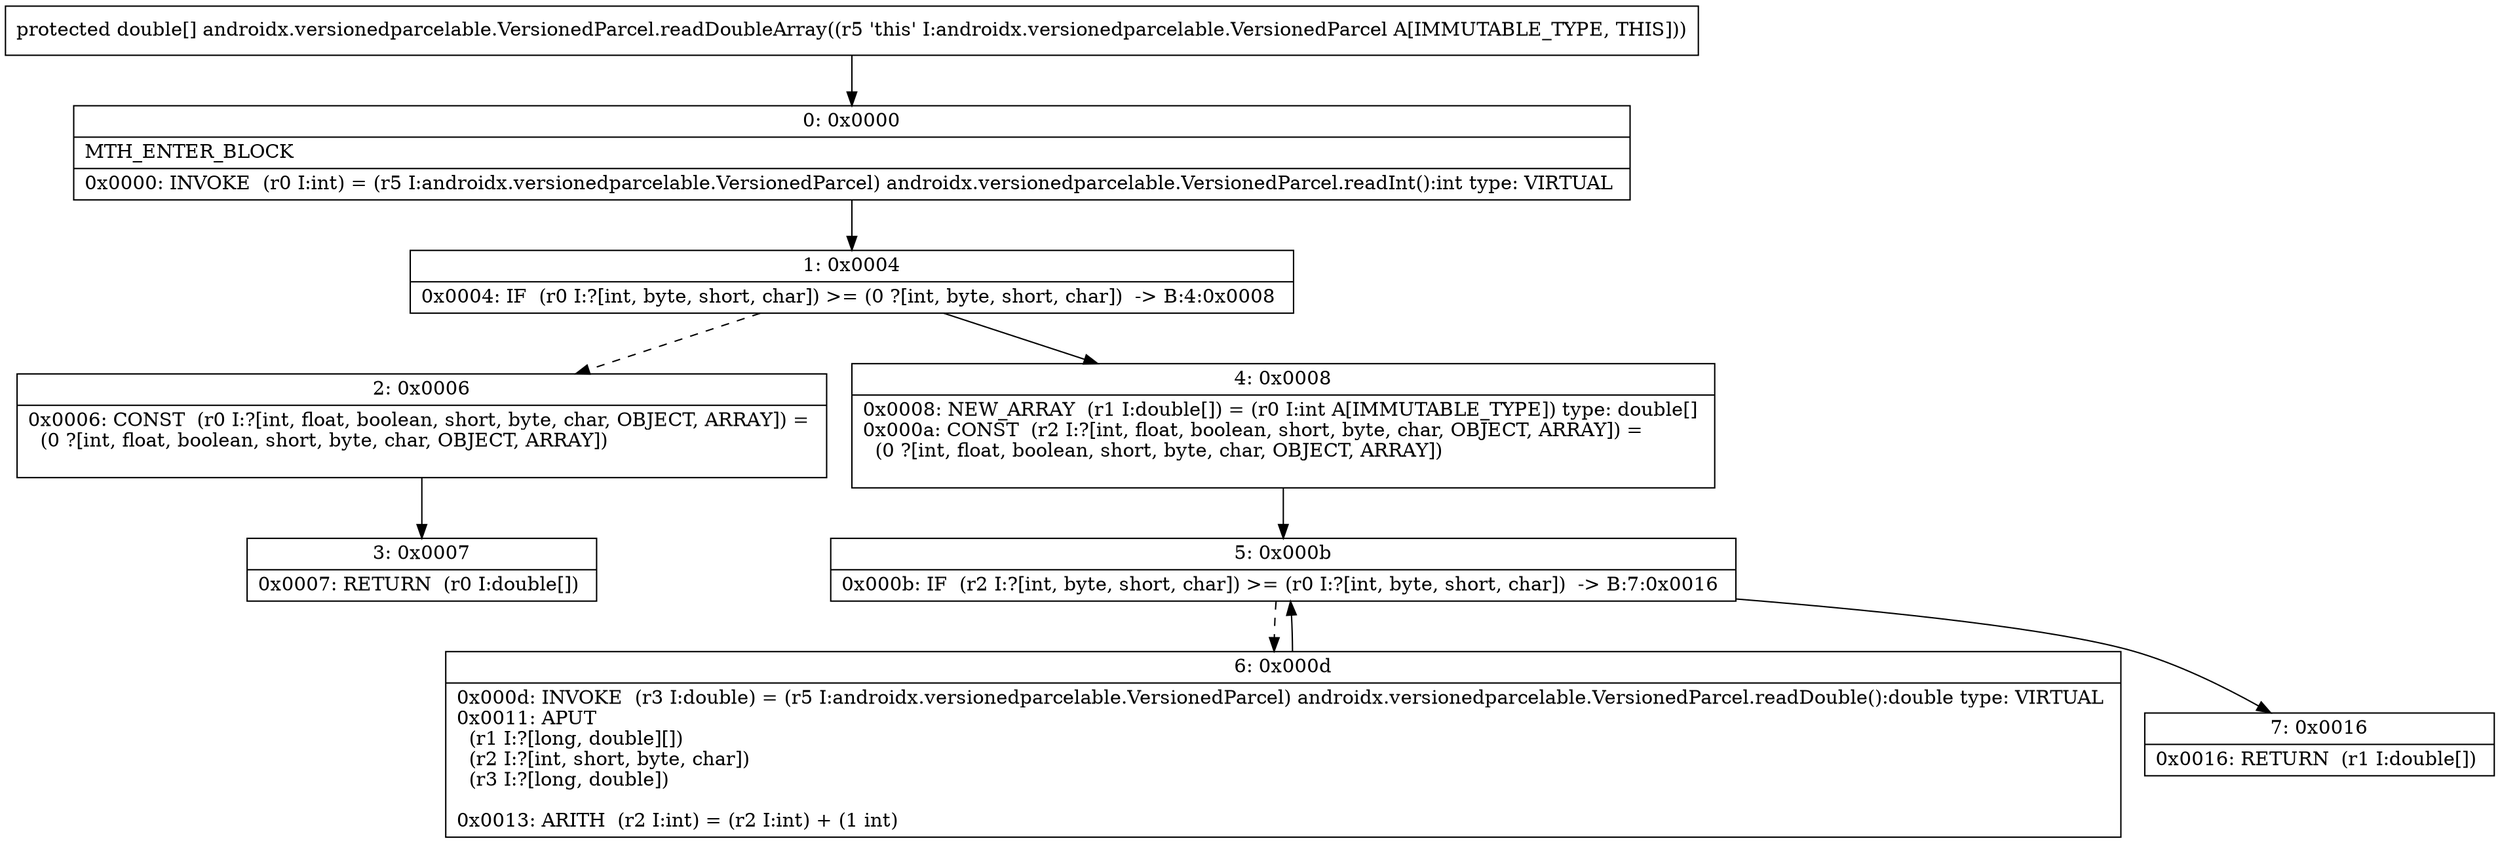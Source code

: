 digraph "CFG forandroidx.versionedparcelable.VersionedParcel.readDoubleArray()[D" {
Node_0 [shape=record,label="{0\:\ 0x0000|MTH_ENTER_BLOCK\l|0x0000: INVOKE  (r0 I:int) = (r5 I:androidx.versionedparcelable.VersionedParcel) androidx.versionedparcelable.VersionedParcel.readInt():int type: VIRTUAL \l}"];
Node_1 [shape=record,label="{1\:\ 0x0004|0x0004: IF  (r0 I:?[int, byte, short, char]) \>= (0 ?[int, byte, short, char])  \-\> B:4:0x0008 \l}"];
Node_2 [shape=record,label="{2\:\ 0x0006|0x0006: CONST  (r0 I:?[int, float, boolean, short, byte, char, OBJECT, ARRAY]) = \l  (0 ?[int, float, boolean, short, byte, char, OBJECT, ARRAY])\l \l}"];
Node_3 [shape=record,label="{3\:\ 0x0007|0x0007: RETURN  (r0 I:double[]) \l}"];
Node_4 [shape=record,label="{4\:\ 0x0008|0x0008: NEW_ARRAY  (r1 I:double[]) = (r0 I:int A[IMMUTABLE_TYPE]) type: double[] \l0x000a: CONST  (r2 I:?[int, float, boolean, short, byte, char, OBJECT, ARRAY]) = \l  (0 ?[int, float, boolean, short, byte, char, OBJECT, ARRAY])\l \l}"];
Node_5 [shape=record,label="{5\:\ 0x000b|0x000b: IF  (r2 I:?[int, byte, short, char]) \>= (r0 I:?[int, byte, short, char])  \-\> B:7:0x0016 \l}"];
Node_6 [shape=record,label="{6\:\ 0x000d|0x000d: INVOKE  (r3 I:double) = (r5 I:androidx.versionedparcelable.VersionedParcel) androidx.versionedparcelable.VersionedParcel.readDouble():double type: VIRTUAL \l0x0011: APUT  \l  (r1 I:?[long, double][])\l  (r2 I:?[int, short, byte, char])\l  (r3 I:?[long, double])\l \l0x0013: ARITH  (r2 I:int) = (r2 I:int) + (1 int) \l}"];
Node_7 [shape=record,label="{7\:\ 0x0016|0x0016: RETURN  (r1 I:double[]) \l}"];
MethodNode[shape=record,label="{protected double[] androidx.versionedparcelable.VersionedParcel.readDoubleArray((r5 'this' I:androidx.versionedparcelable.VersionedParcel A[IMMUTABLE_TYPE, THIS])) }"];
MethodNode -> Node_0;
Node_0 -> Node_1;
Node_1 -> Node_2[style=dashed];
Node_1 -> Node_4;
Node_2 -> Node_3;
Node_4 -> Node_5;
Node_5 -> Node_6[style=dashed];
Node_5 -> Node_7;
Node_6 -> Node_5;
}

